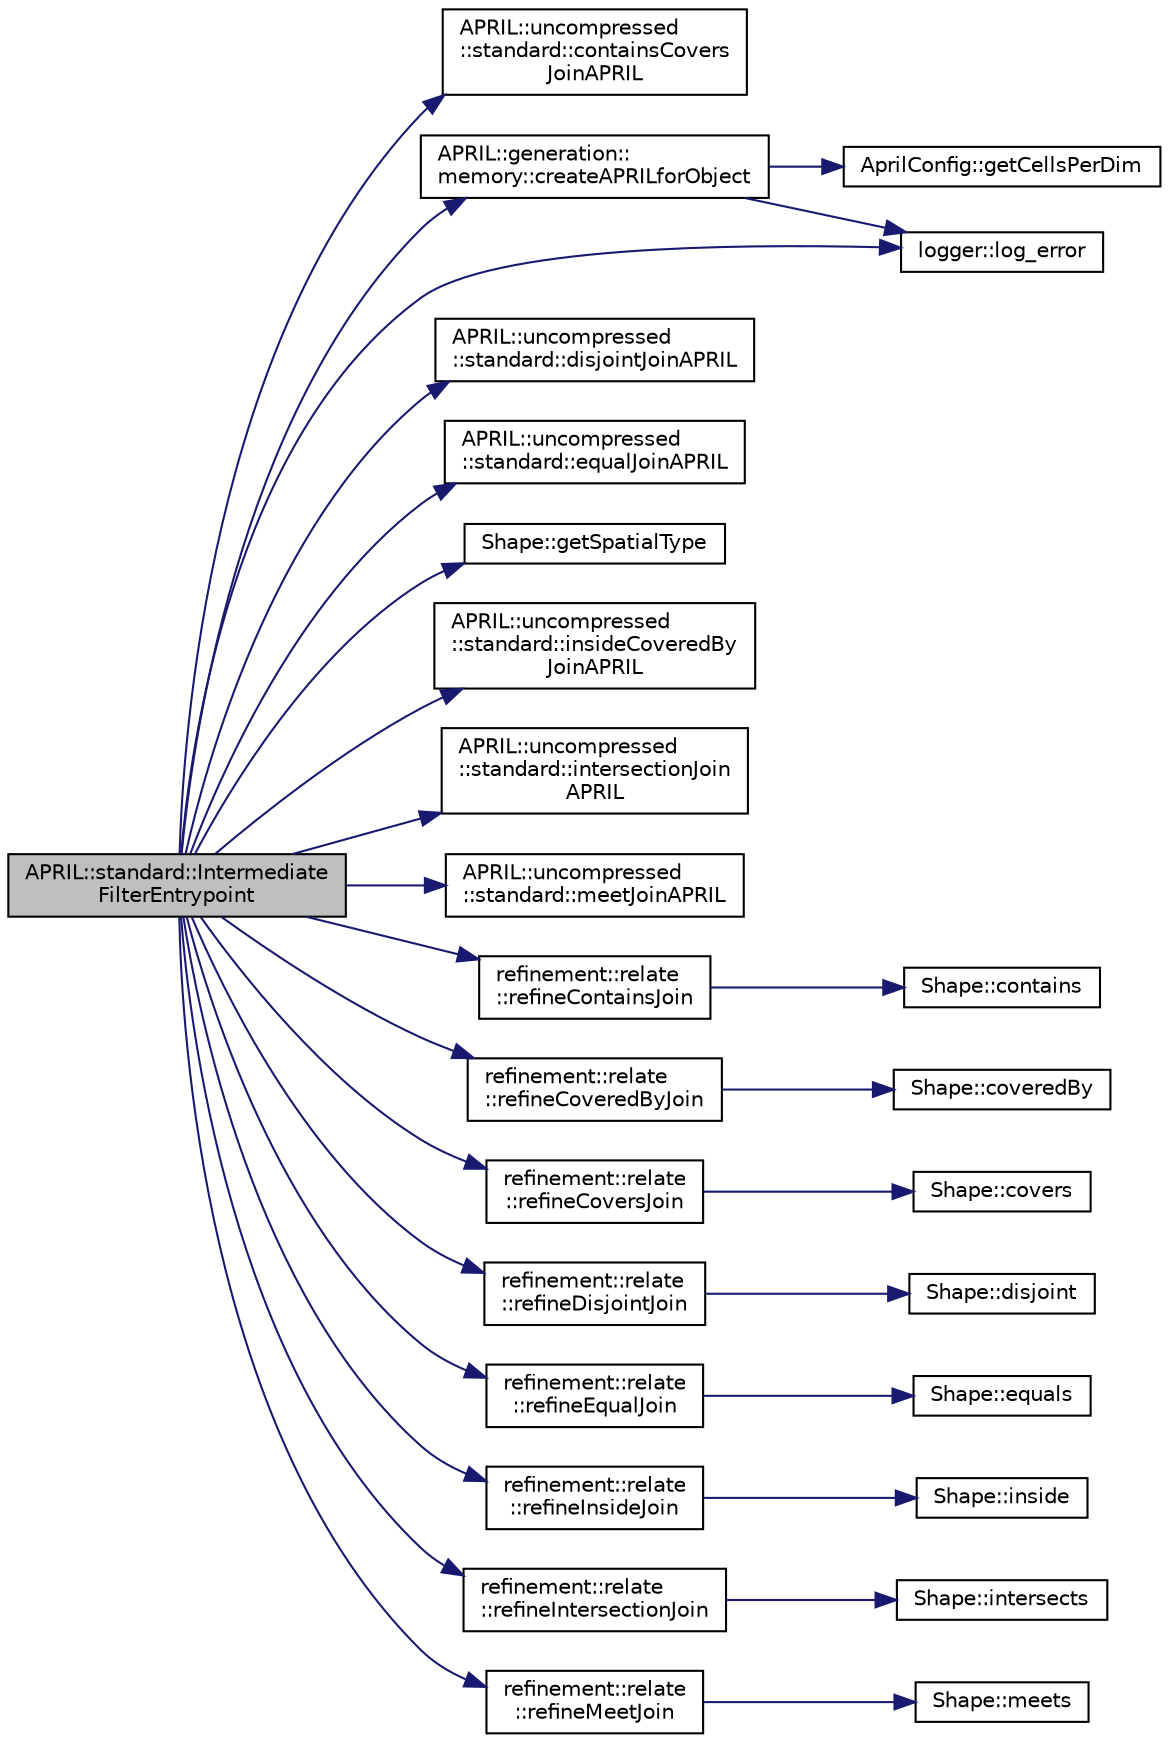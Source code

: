 digraph "APRIL::standard::IntermediateFilterEntrypoint"
{
 // LATEX_PDF_SIZE
  bgcolor="transparent";
  edge [fontname="Helvetica",fontsize="10",labelfontname="Helvetica",labelfontsize="10"];
  node [fontname="Helvetica",fontsize="10",shape=record];
  rankdir="LR";
  Node1 [label="APRIL::standard::Intermediate\lFilterEntrypoint",height=0.2,width=0.4,color="black", fillcolor="grey75", style="filled", fontcolor="black",tooltip="Standard APRIL intermediate filter that filters two input objects. The join predicate is set in the g..."];
  Node1 -> Node2 [color="midnightblue",fontsize="10",style="solid",fontname="Helvetica"];
  Node2 [label="APRIL::uncompressed\l::standard::containsCovers\lJoinAPRIL",height=0.2,width=0.4,color="black",URL="$namespaceAPRIL_1_1uncompressed_1_1standard.html#a4af8ef5707e4036375a8ab8f614bf11d",tooltip="Joins APRIL approximations for containment (R contains/covers S)."];
  Node1 -> Node3 [color="midnightblue",fontsize="10",style="solid",fontname="Helvetica"];
  Node3 [label="APRIL::generation::\lmemory::createAPRILforObject",height=0.2,width=0.4,color="black",URL="$namespaceAPRIL_1_1generation_1_1memory.html#a3b73e70c91d5b45c8bb7d4e25897974d",tooltip="creates the APRIL for an object"];
  Node3 -> Node4 [color="midnightblue",fontsize="10",style="solid",fontname="Helvetica"];
  Node4 [label="AprilConfig::getCellsPerDim",height=0.2,width=0.4,color="black",URL="$structAprilConfig.html#a51d25caa3f6d819fb9babafe730772ed",tooltip="Returns the number of cells per dimension in the Hilbert grid."];
  Node3 -> Node5 [color="midnightblue",fontsize="10",style="solid",fontname="Helvetica"];
  Node5 [label="logger::log_error",height=0.2,width=0.4,color="black",URL="$namespacelogger.html#a53f34feeb22a94db295af05b8b2aab5c",tooltip="Error logging function with template arguments. Separates input parameters with spaces...."];
  Node1 -> Node6 [color="midnightblue",fontsize="10",style="solid",fontname="Helvetica"];
  Node6 [label="APRIL::uncompressed\l::standard::disjointJoinAPRIL",height=0.2,width=0.4,color="black",URL="$namespaceAPRIL_1_1uncompressed_1_1standard.html#aef78a2829cb19064c7b60e7531f82617",tooltip="Joins APRIL approximations for disjoint (R in S)."];
  Node1 -> Node7 [color="midnightblue",fontsize="10",style="solid",fontname="Helvetica"];
  Node7 [label="APRIL::uncompressed\l::standard::equalJoinAPRIL",height=0.2,width=0.4,color="black",URL="$namespaceAPRIL_1_1uncompressed_1_1standard.html#a9550160ac90910c539d57177119c50e0",tooltip="Joins APRIL approximations for equality (R in S)."];
  Node1 -> Node8 [color="midnightblue",fontsize="10",style="solid",fontname="Helvetica"];
  Node8 [label="Shape::getSpatialType",height=0.2,width=0.4,color="black",URL="$structShape.html#a7bceb50130d17c3d6d329ecf54b8da3c",tooltip="Returns the point count of the geometry."];
  Node1 -> Node9 [color="midnightblue",fontsize="10",style="solid",fontname="Helvetica"];
  Node9 [label="APRIL::uncompressed\l::standard::insideCoveredBy\lJoinAPRIL",height=0.2,width=0.4,color="black",URL="$namespaceAPRIL_1_1uncompressed_1_1standard.html#af2eaee72911d324fca20112565a86e68",tooltip="Joins APRIL approximations for containment (R inside/covrered by S)."];
  Node1 -> Node10 [color="midnightblue",fontsize="10",style="solid",fontname="Helvetica"];
  Node10 [label="APRIL::uncompressed\l::standard::intersectionJoin\lAPRIL",height=0.2,width=0.4,color="black",URL="$namespaceAPRIL_1_1uncompressed_1_1standard.html#ae912b0cdec7892ff809cd11bb8d3d874",tooltip="Joins APRIL approximations for intersection."];
  Node1 -> Node5 [color="midnightblue",fontsize="10",style="solid",fontname="Helvetica"];
  Node1 -> Node11 [color="midnightblue",fontsize="10",style="solid",fontname="Helvetica"];
  Node11 [label="APRIL::uncompressed\l::standard::meetJoinAPRIL",height=0.2,width=0.4,color="black",URL="$namespaceAPRIL_1_1uncompressed_1_1standard.html#a1529bc905ed080891898784287a39940",tooltip="Joins APRIL approximations for meet (R in S)."];
  Node1 -> Node12 [color="midnightblue",fontsize="10",style="solid",fontname="Helvetica"];
  Node12 [label="refinement::relate\l::refineContainsJoin",height=0.2,width=0.4,color="black",URL="$namespacerefinement_1_1relate.html#adf09fcf0850edaa6ba05852242e543af",tooltip="Geometrically refines two objects for 'R contains S'."];
  Node12 -> Node13 [color="midnightblue",fontsize="10",style="solid",fontname="Helvetica"];
  Node13 [label="Shape::contains",height=0.2,width=0.4,color="black",URL="$structShape.html#a0b82933695d14e00333b3b8c19c3de1d",tooltip="Returns true whether the geometry completely contains (reverse of inside) the input geometry...."];
  Node1 -> Node14 [color="midnightblue",fontsize="10",style="solid",fontname="Helvetica"];
  Node14 [label="refinement::relate\l::refineCoveredByJoin",height=0.2,width=0.4,color="black",URL="$namespacerefinement_1_1relate.html#ace238e193dd0c0d54eeda0c081202505",tooltip="Geometrically refines two objects for 'R is covered by S'."];
  Node14 -> Node15 [color="midnightblue",fontsize="10",style="solid",fontname="Helvetica"];
  Node15 [label="Shape::coveredBy",height=0.2,width=0.4,color="black",URL="$structShape.html#ae917c6c1d29646e27534f4cdc65036fe",tooltip="Returns true whether the geometry is covered by (inside-border common points are allowed) the input g..."];
  Node1 -> Node16 [color="midnightblue",fontsize="10",style="solid",fontname="Helvetica"];
  Node16 [label="refinement::relate\l::refineCoversJoin",height=0.2,width=0.4,color="black",URL="$namespacerefinement_1_1relate.html#ab68df5defc474b421b7aafed80723c32",tooltip="Geometrically refines two objects for 'R covers S'."];
  Node16 -> Node17 [color="midnightblue",fontsize="10",style="solid",fontname="Helvetica"];
  Node17 [label="Shape::covers",height=0.2,width=0.4,color="black",URL="$structShape.html#a7c20890862aea7feb5bb0b74a2cdd015",tooltip="Returns true whether the geometry covers (reverse of covered by) the input geometry...."];
  Node1 -> Node18 [color="midnightblue",fontsize="10",style="solid",fontname="Helvetica"];
  Node18 [label="refinement::relate\l::refineDisjointJoin",height=0.2,width=0.4,color="black",URL="$namespacerefinement_1_1relate.html#a55a81d174754ed3ec99fa3a6f97f869f",tooltip="Geometrically refines two objects for whether they are disjoint."];
  Node18 -> Node19 [color="midnightblue",fontsize="10",style="solid",fontname="Helvetica"];
  Node19 [label="Shape::disjoint",height=0.2,width=0.4,color="black",URL="$structShape.html#afc85b84821bc9afe7042853334cded88",tooltip="Returns true whether the input geometry is disjoint (no common points) with this geometry...."];
  Node1 -> Node20 [color="midnightblue",fontsize="10",style="solid",fontname="Helvetica"];
  Node20 [label="refinement::relate\l::refineEqualJoin",height=0.2,width=0.4,color="black",URL="$namespacerefinement_1_1relate.html#aec5965234565ec1ec3eee6121b90c112",tooltip="Geometrically refines two objects for spatial equality."];
  Node20 -> Node21 [color="midnightblue",fontsize="10",style="solid",fontname="Helvetica"];
  Node21 [label="Shape::equals",height=0.2,width=0.4,color="black",URL="$structShape.html#a2fbb9b9a688078ae99af4c289626df60",tooltip="Returns true whether the geometry is spatially equal the input geometry. False otherwise."];
  Node1 -> Node22 [color="midnightblue",fontsize="10",style="solid",fontname="Helvetica"];
  Node22 [label="refinement::relate\l::refineInsideJoin",height=0.2,width=0.4,color="black",URL="$namespacerefinement_1_1relate.html#a22d26a184e94020bc7fe4198560f98a7",tooltip="Geometrically refines two objects for 'R inside S'."];
  Node22 -> Node23 [color="midnightblue",fontsize="10",style="solid",fontname="Helvetica"];
  Node23 [label="Shape::inside",height=0.2,width=0.4,color="black",URL="$structShape.html#a0739ef5490685ef2c389e578fa26b361",tooltip="Returns true whether the geometry is completely inside (no inside-border common points) the input geo..."];
  Node1 -> Node24 [color="midnightblue",fontsize="10",style="solid",fontname="Helvetica"];
  Node24 [label="refinement::relate\l::refineIntersectionJoin",height=0.2,width=0.4,color="black",URL="$namespacerefinement_1_1relate.html#a5db75d82c0cde92eff14c7bd1e9dc4c3",tooltip="Geometrically refines two objects for intersection."];
  Node24 -> Node25 [color="midnightblue",fontsize="10",style="solid",fontname="Helvetica"];
  Node25 [label="Shape::intersects",height=0.2,width=0.4,color="black",URL="$structShape.html#a540f907bd548182b8b0ec4fcdd5e7b50",tooltip="Returns true whether the input geometry intersects (border or area) with this geometry...."];
  Node1 -> Node26 [color="midnightblue",fontsize="10",style="solid",fontname="Helvetica"];
  Node26 [label="refinement::relate\l::refineMeetJoin",height=0.2,width=0.4,color="black",URL="$namespacerefinement_1_1relate.html#aa75c2df3796fc0a075bcec6d39e026a3",tooltip="Geometrically refines two objects for whether R and S meet (touch)."];
  Node26 -> Node27 [color="midnightblue",fontsize="10",style="solid",fontname="Helvetica"];
  Node27 [label="Shape::meets",height=0.2,width=0.4,color="black",URL="$structShape.html#a30ef5ee8dc975e9aa9e73723cc052b26",tooltip="Returns true whether the geometry meets (touches) the input geometry (their insides do not have commo..."];
}
